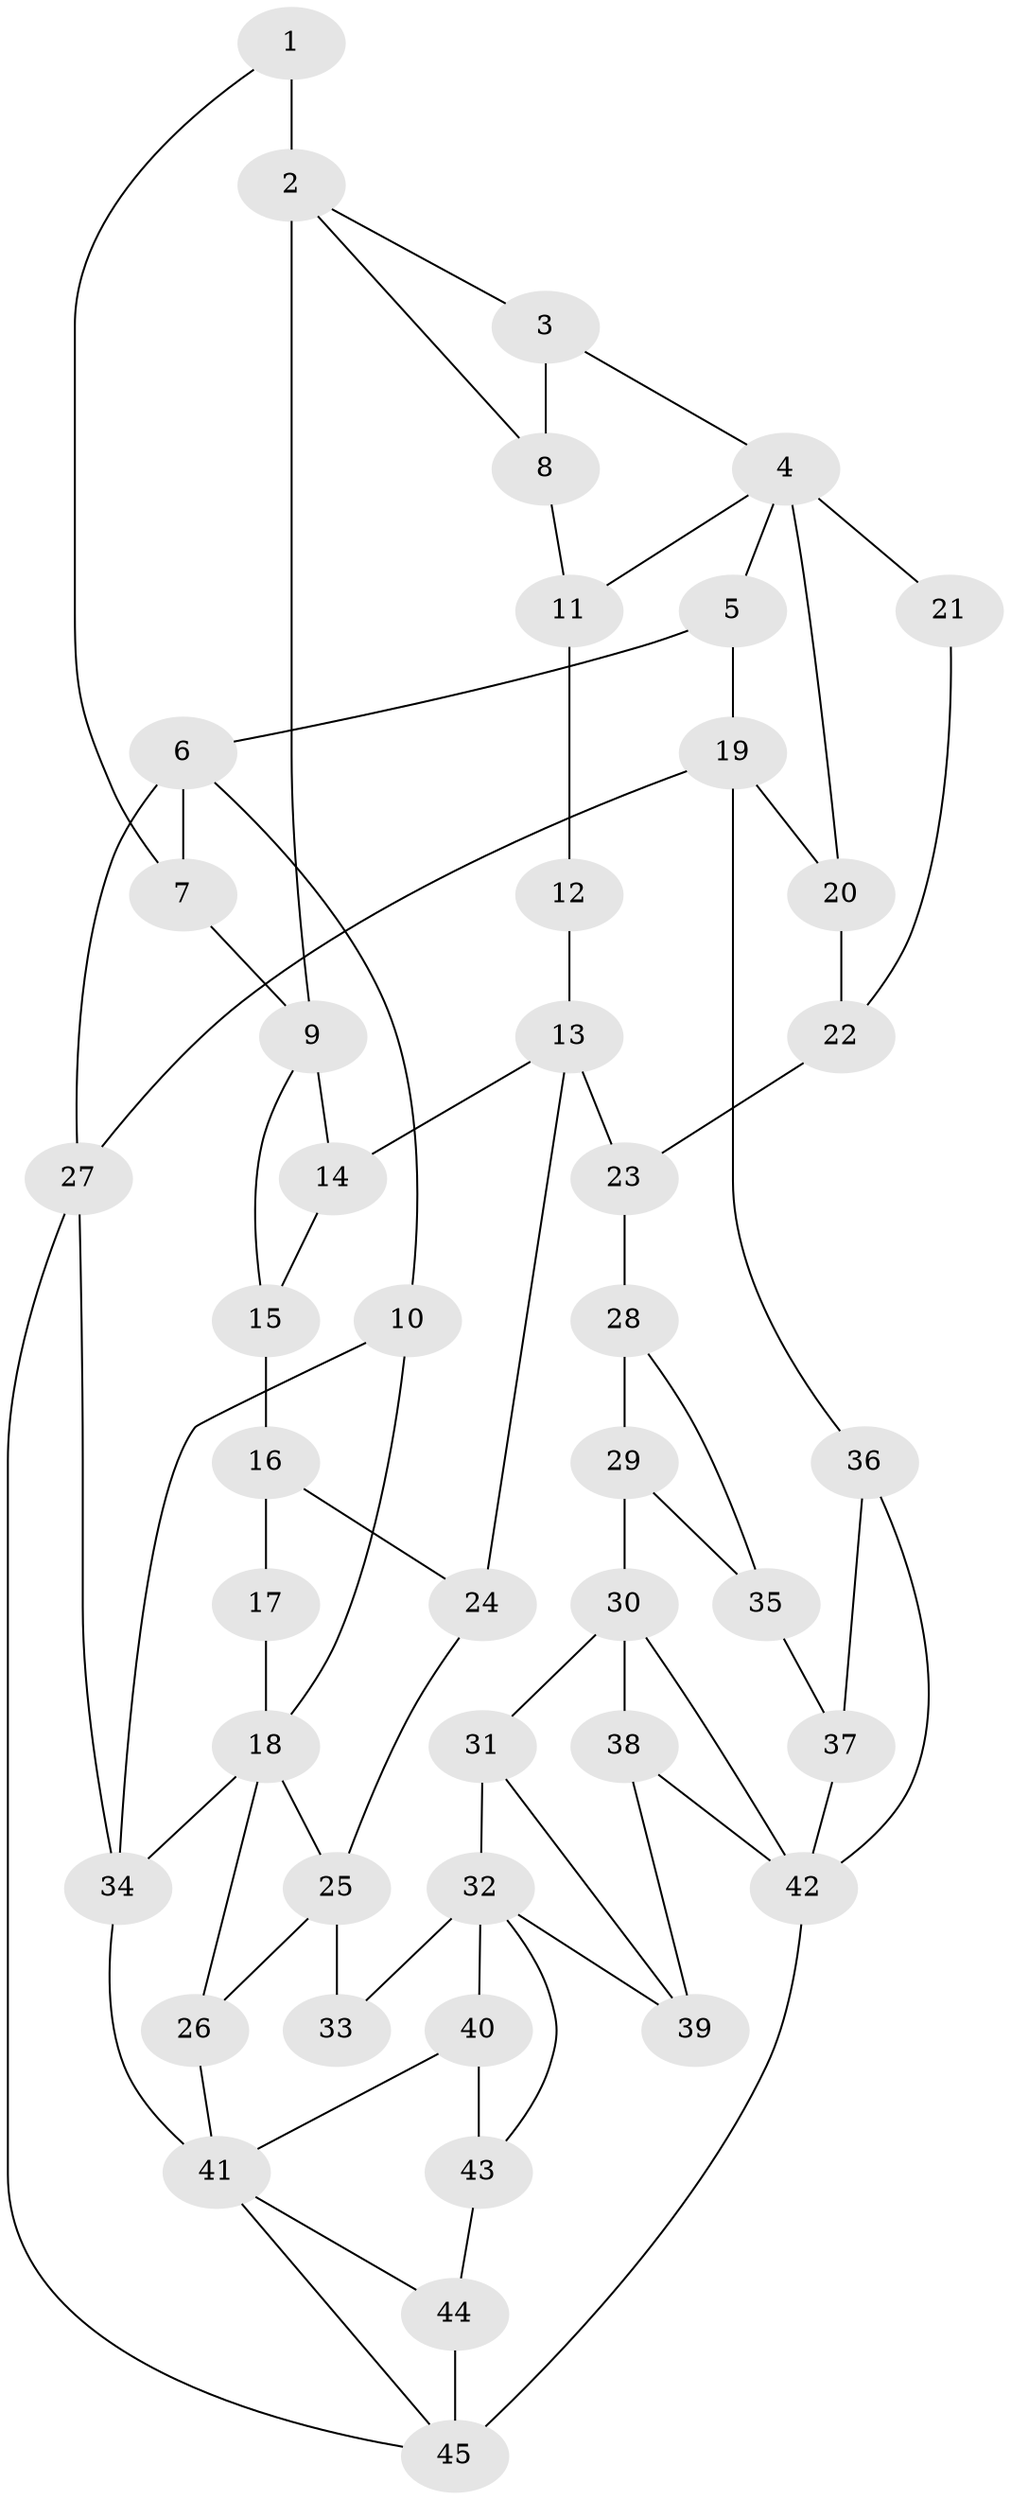 // original degree distribution, {3: 0.022222222222222223, 5: 0.5333333333333333, 4: 0.23333333333333334, 6: 0.2111111111111111}
// Generated by graph-tools (version 1.1) at 2025/38/03/09/25 02:38:39]
// undirected, 45 vertices, 75 edges
graph export_dot {
graph [start="1"]
  node [color=gray90,style=filled];
  1;
  2;
  3;
  4;
  5;
  6;
  7;
  8;
  9;
  10;
  11;
  12;
  13;
  14;
  15;
  16;
  17;
  18;
  19;
  20;
  21;
  22;
  23;
  24;
  25;
  26;
  27;
  28;
  29;
  30;
  31;
  32;
  33;
  34;
  35;
  36;
  37;
  38;
  39;
  40;
  41;
  42;
  43;
  44;
  45;
  1 -- 2 [weight=2.0];
  1 -- 7 [weight=1.0];
  2 -- 3 [weight=1.0];
  2 -- 8 [weight=1.0];
  2 -- 9 [weight=2.0];
  3 -- 4 [weight=1.0];
  3 -- 8 [weight=1.0];
  4 -- 5 [weight=1.0];
  4 -- 11 [weight=1.0];
  4 -- 20 [weight=1.0];
  4 -- 21 [weight=2.0];
  5 -- 6 [weight=1.0];
  5 -- 19 [weight=1.0];
  6 -- 7 [weight=1.0];
  6 -- 10 [weight=2.0];
  6 -- 27 [weight=1.0];
  7 -- 9 [weight=1.0];
  8 -- 11 [weight=1.0];
  9 -- 14 [weight=1.0];
  9 -- 15 [weight=1.0];
  10 -- 18 [weight=1.0];
  10 -- 34 [weight=1.0];
  11 -- 12 [weight=1.0];
  12 -- 13 [weight=2.0];
  13 -- 14 [weight=1.0];
  13 -- 23 [weight=2.0];
  13 -- 24 [weight=1.0];
  14 -- 15 [weight=1.0];
  15 -- 16 [weight=1.0];
  16 -- 17 [weight=1.0];
  16 -- 24 [weight=1.0];
  17 -- 18 [weight=2.0];
  18 -- 25 [weight=1.0];
  18 -- 26 [weight=1.0];
  18 -- 34 [weight=1.0];
  19 -- 20 [weight=2.0];
  19 -- 27 [weight=1.0];
  19 -- 36 [weight=2.0];
  20 -- 22 [weight=1.0];
  21 -- 22 [weight=1.0];
  22 -- 23 [weight=1.0];
  23 -- 28 [weight=2.0];
  24 -- 25 [weight=1.0];
  25 -- 26 [weight=1.0];
  25 -- 33 [weight=2.0];
  26 -- 41 [weight=2.0];
  27 -- 34 [weight=1.0];
  27 -- 45 [weight=1.0];
  28 -- 29 [weight=3.0];
  28 -- 35 [weight=1.0];
  29 -- 30 [weight=2.0];
  29 -- 35 [weight=1.0];
  30 -- 31 [weight=1.0];
  30 -- 38 [weight=1.0];
  30 -- 42 [weight=1.0];
  31 -- 32 [weight=1.0];
  31 -- 39 [weight=1.0];
  32 -- 33 [weight=2.0];
  32 -- 39 [weight=1.0];
  32 -- 40 [weight=1.0];
  32 -- 43 [weight=1.0];
  34 -- 41 [weight=1.0];
  35 -- 37 [weight=1.0];
  36 -- 37 [weight=1.0];
  36 -- 42 [weight=1.0];
  37 -- 42 [weight=1.0];
  38 -- 39 [weight=1.0];
  38 -- 42 [weight=1.0];
  40 -- 41 [weight=1.0];
  40 -- 43 [weight=1.0];
  41 -- 44 [weight=1.0];
  41 -- 45 [weight=1.0];
  42 -- 45 [weight=2.0];
  43 -- 44 [weight=1.0];
  44 -- 45 [weight=1.0];
}
